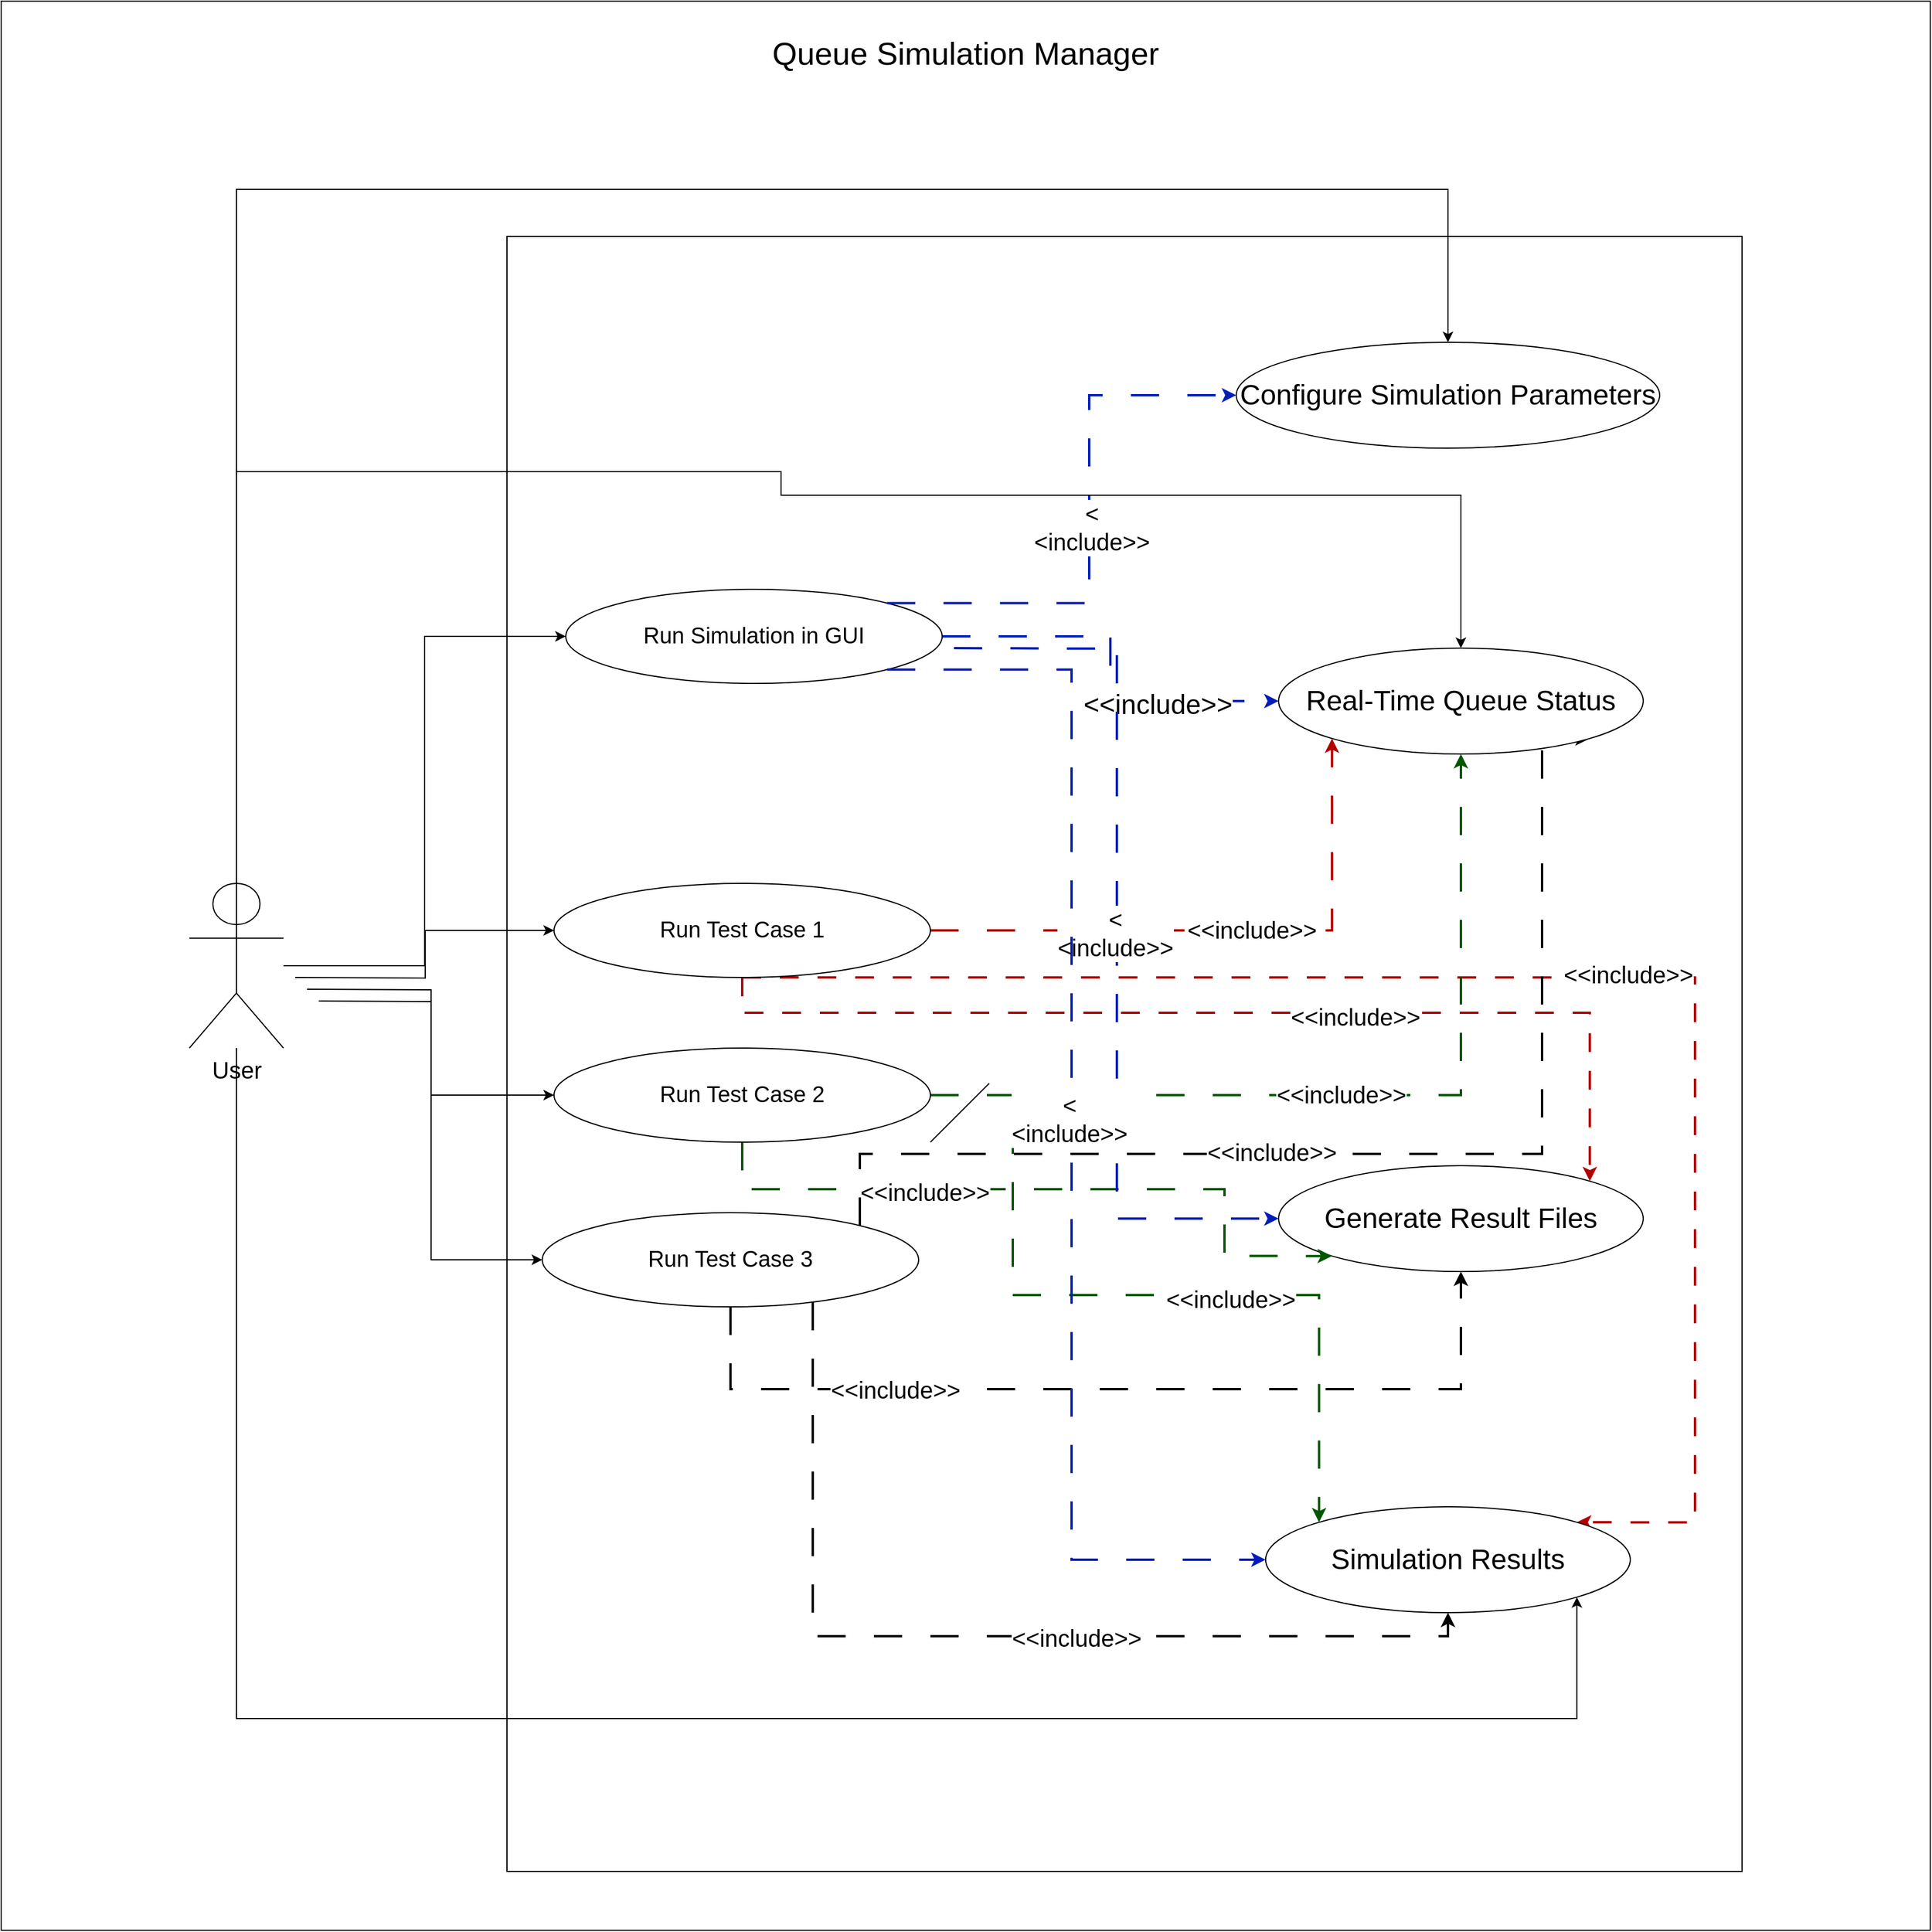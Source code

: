 <mxfile version="26.2.12">
  <diagram name="Pagină-1" id="zBcNoE6DdVG-2C60H48m">
    <mxGraphModel dx="1498" dy="1724" grid="1" gridSize="10" guides="1" tooltips="1" connect="1" arrows="1" fold="1" page="1" pageScale="1" pageWidth="827" pageHeight="1169" math="0" shadow="0">
      <root>
        <mxCell id="0" />
        <mxCell id="1" parent="0" />
        <mxCell id="sCxjkV4ZyE7PwAvwVUMb-3" value="" style="whiteSpace=wrap;html=1;aspect=fixed;" vertex="1" parent="1">
          <mxGeometry width="1640" height="1640" as="geometry" />
        </mxCell>
        <mxCell id="sCxjkV4ZyE7PwAvwVUMb-6" value="&lt;font style=&quot;font-size: 20px;&quot;&gt;User&lt;/font&gt;" style="shape=umlActor;verticalLabelPosition=bottom;verticalAlign=top;html=1;outlineConnect=0;" vertex="1" parent="1">
          <mxGeometry x="160" y="750" width="80" height="140" as="geometry" />
        </mxCell>
        <mxCell id="sCxjkV4ZyE7PwAvwVUMb-13" value="&lt;font style=&quot;font-size: 27px;&quot;&gt;Queue Simulation Manager&lt;/font&gt;" style="text;html=1;align=center;verticalAlign=middle;whiteSpace=wrap;rounded=0;" vertex="1" parent="1">
          <mxGeometry x="630" y="30" width="380" height="30" as="geometry" />
        </mxCell>
        <mxCell id="sCxjkV4ZyE7PwAvwVUMb-17" value="" style="rounded=0;whiteSpace=wrap;html=1;" vertex="1" parent="1">
          <mxGeometry x="430" y="200" width="1050" height="1390" as="geometry" />
        </mxCell>
        <mxCell id="sCxjkV4ZyE7PwAvwVUMb-34" style="edgeStyle=orthogonalEdgeStyle;rounded=0;orthogonalLoop=1;jettySize=auto;html=1;dashed=1;endArrow=classic;endFill=1;dashPattern=12 12;strokeWidth=2;fillColor=#0050ef;strokeColor=#001DBC;" edge="1" parent="1" source="sCxjkV4ZyE7PwAvwVUMb-18" target="sCxjkV4ZyE7PwAvwVUMb-26">
          <mxGeometry relative="1" as="geometry" />
        </mxCell>
        <mxCell id="sCxjkV4ZyE7PwAvwVUMb-36" value="&lt;font style=&quot;font-size: 23px;&quot;&gt;&amp;lt;&amp;lt;include&amp;gt;&amp;gt;&lt;/font&gt;" style="edgeLabel;html=1;align=center;verticalAlign=middle;resizable=0;points=[];" vertex="1" connectable="0" parent="sCxjkV4ZyE7PwAvwVUMb-34">
          <mxGeometry x="0.403" y="-3" relative="1" as="geometry">
            <mxPoint x="-1" as="offset" />
          </mxGeometry>
        </mxCell>
        <mxCell id="sCxjkV4ZyE7PwAvwVUMb-18" value="&lt;font style=&quot;font-size: 19px;&quot;&gt;Run Simulation in GUI&lt;/font&gt;" style="ellipse;whiteSpace=wrap;html=1;" vertex="1" parent="1">
          <mxGeometry x="480" y="500" width="320" height="80" as="geometry" />
        </mxCell>
        <mxCell id="sCxjkV4ZyE7PwAvwVUMb-19" value="&lt;span style=&quot;font-size: 24px;&quot;&gt;Generate Result Files&lt;/span&gt;" style="ellipse;whiteSpace=wrap;html=1;" vertex="1" parent="1">
          <mxGeometry x="1086" y="990" width="310" height="90" as="geometry" />
        </mxCell>
        <mxCell id="sCxjkV4ZyE7PwAvwVUMb-50" style="edgeStyle=orthogonalEdgeStyle;rounded=0;orthogonalLoop=1;jettySize=auto;html=1;entryX=0;entryY=1;entryDx=0;entryDy=0;dashed=1;dashPattern=12 12;strokeWidth=2;fillColor=#e51400;strokeColor=#B20000;" edge="1" parent="1" source="sCxjkV4ZyE7PwAvwVUMb-20" target="sCxjkV4ZyE7PwAvwVUMb-26">
          <mxGeometry relative="1" as="geometry" />
        </mxCell>
        <mxCell id="sCxjkV4ZyE7PwAvwVUMb-53" value="&lt;font style=&quot;font-size: 20px;&quot;&gt;&amp;lt;&amp;lt;include&amp;gt;&amp;gt;&lt;/font&gt;" style="edgeLabel;html=1;align=center;verticalAlign=middle;resizable=0;points=[];" vertex="1" connectable="0" parent="sCxjkV4ZyE7PwAvwVUMb-50">
          <mxGeometry x="0.078" y="1" relative="1" as="geometry">
            <mxPoint x="1" as="offset" />
          </mxGeometry>
        </mxCell>
        <mxCell id="sCxjkV4ZyE7PwAvwVUMb-54" style="edgeStyle=orthogonalEdgeStyle;rounded=0;orthogonalLoop=1;jettySize=auto;html=1;entryX=1;entryY=0;entryDx=0;entryDy=0;dashed=1;dashPattern=8 8;strokeWidth=2;fillColor=#e51400;strokeColor=#B20000;" edge="1" parent="1" source="sCxjkV4ZyE7PwAvwVUMb-20" target="sCxjkV4ZyE7PwAvwVUMb-19">
          <mxGeometry relative="1" as="geometry">
            <Array as="points">
              <mxPoint x="630" y="860" />
              <mxPoint x="1351" y="860" />
            </Array>
          </mxGeometry>
        </mxCell>
        <mxCell id="sCxjkV4ZyE7PwAvwVUMb-55" value="&lt;font style=&quot;font-size: 20px;&quot;&gt;&amp;lt;&amp;lt;include&amp;gt;&amp;gt;&lt;/font&gt;" style="edgeLabel;html=1;align=center;verticalAlign=middle;resizable=0;points=[];" vertex="1" connectable="0" parent="sCxjkV4ZyE7PwAvwVUMb-54">
          <mxGeometry x="0.233" y="-3" relative="1" as="geometry">
            <mxPoint as="offset" />
          </mxGeometry>
        </mxCell>
        <mxCell id="sCxjkV4ZyE7PwAvwVUMb-56" style="edgeStyle=orthogonalEdgeStyle;rounded=0;orthogonalLoop=1;jettySize=auto;html=1;entryX=1;entryY=0;entryDx=0;entryDy=0;dashed=1;dashPattern=8 8;strokeWidth=2;fillColor=#e51400;strokeColor=#B20000;" edge="1" parent="1" source="sCxjkV4ZyE7PwAvwVUMb-20" target="sCxjkV4ZyE7PwAvwVUMb-24">
          <mxGeometry relative="1" as="geometry">
            <Array as="points">
              <mxPoint x="1440" y="830" />
              <mxPoint x="1440" y="1293" />
            </Array>
          </mxGeometry>
        </mxCell>
        <mxCell id="sCxjkV4ZyE7PwAvwVUMb-57" value="&lt;font style=&quot;font-size: 20px;&quot;&gt;&amp;lt;&amp;lt;include&amp;gt;&amp;gt;&lt;/font&gt;" style="edgeLabel;html=1;align=center;verticalAlign=middle;resizable=0;points=[];" vertex="1" connectable="0" parent="sCxjkV4ZyE7PwAvwVUMb-56">
          <mxGeometry x="0.095" y="3" relative="1" as="geometry">
            <mxPoint x="1" as="offset" />
          </mxGeometry>
        </mxCell>
        <mxCell id="sCxjkV4ZyE7PwAvwVUMb-20" value="&lt;font style=&quot;font-size: 19px;&quot;&gt;Run Test Case 1&lt;/font&gt;" style="ellipse;whiteSpace=wrap;html=1;" vertex="1" parent="1">
          <mxGeometry x="470" y="750" width="320" height="80" as="geometry" />
        </mxCell>
        <mxCell id="sCxjkV4ZyE7PwAvwVUMb-58" style="edgeStyle=orthogonalEdgeStyle;rounded=0;orthogonalLoop=1;jettySize=auto;html=1;entryX=0.5;entryY=1;entryDx=0;entryDy=0;dashed=1;dashPattern=12 12;strokeWidth=2;fillColor=#008a00;strokeColor=#005700;" edge="1" parent="1" source="sCxjkV4ZyE7PwAvwVUMb-21" target="sCxjkV4ZyE7PwAvwVUMb-26">
          <mxGeometry relative="1" as="geometry" />
        </mxCell>
        <mxCell id="sCxjkV4ZyE7PwAvwVUMb-59" value="&lt;font style=&quot;font-size: 20px;&quot;&gt;&amp;lt;&amp;lt;include&amp;gt;&amp;gt;&lt;/font&gt;" style="edgeLabel;html=1;align=center;verticalAlign=middle;resizable=0;points=[];" vertex="1" connectable="0" parent="sCxjkV4ZyE7PwAvwVUMb-58">
          <mxGeometry x="-0.062" y="1" relative="1" as="geometry">
            <mxPoint x="1" as="offset" />
          </mxGeometry>
        </mxCell>
        <mxCell id="sCxjkV4ZyE7PwAvwVUMb-60" style="edgeStyle=orthogonalEdgeStyle;rounded=0;orthogonalLoop=1;jettySize=auto;html=1;entryX=0;entryY=1;entryDx=0;entryDy=0;dashed=1;dashPattern=12 12;strokeWidth=2;fillColor=#008a00;strokeColor=#005700;" edge="1" parent="1" source="sCxjkV4ZyE7PwAvwVUMb-21" target="sCxjkV4ZyE7PwAvwVUMb-19">
          <mxGeometry relative="1" as="geometry">
            <Array as="points">
              <mxPoint x="630" y="1010" />
              <mxPoint x="1040" y="1010" />
              <mxPoint x="1040" y="1067" />
            </Array>
          </mxGeometry>
        </mxCell>
        <mxCell id="sCxjkV4ZyE7PwAvwVUMb-61" value="&lt;font style=&quot;font-size: 20px;&quot;&gt;&amp;lt;&amp;lt;include&amp;gt;&amp;gt;&lt;/font&gt;" style="edgeLabel;html=1;align=center;verticalAlign=middle;resizable=0;points=[];" vertex="1" connectable="0" parent="sCxjkV4ZyE7PwAvwVUMb-60">
          <mxGeometry x="-0.351" y="-2" relative="1" as="geometry">
            <mxPoint x="1" as="offset" />
          </mxGeometry>
        </mxCell>
        <mxCell id="sCxjkV4ZyE7PwAvwVUMb-62" style="edgeStyle=orthogonalEdgeStyle;rounded=0;orthogonalLoop=1;jettySize=auto;html=1;entryX=0;entryY=0;entryDx=0;entryDy=0;dashed=1;dashPattern=12 12;strokeWidth=2;fillColor=#008a00;strokeColor=#005700;" edge="1" parent="1" source="sCxjkV4ZyE7PwAvwVUMb-21" target="sCxjkV4ZyE7PwAvwVUMb-24">
          <mxGeometry relative="1" as="geometry">
            <Array as="points">
              <mxPoint x="860" y="930" />
              <mxPoint x="860" y="1100" />
              <mxPoint x="1120" y="1100" />
            </Array>
          </mxGeometry>
        </mxCell>
        <mxCell id="sCxjkV4ZyE7PwAvwVUMb-63" value="&lt;font style=&quot;font-size: 20px;&quot;&gt;&amp;lt;&amp;lt;include&amp;gt;&amp;gt;&lt;/font&gt;" style="edgeLabel;html=1;align=center;verticalAlign=middle;resizable=0;points=[];" vertex="1" connectable="0" parent="sCxjkV4ZyE7PwAvwVUMb-62">
          <mxGeometry x="0.224" y="-3" relative="1" as="geometry">
            <mxPoint as="offset" />
          </mxGeometry>
        </mxCell>
        <mxCell id="sCxjkV4ZyE7PwAvwVUMb-21" value="&lt;font style=&quot;font-size: 19px;&quot;&gt;Run Test Case 2&lt;/font&gt;" style="ellipse;whiteSpace=wrap;html=1;" vertex="1" parent="1">
          <mxGeometry x="470" y="890" width="320" height="80" as="geometry" />
        </mxCell>
        <mxCell id="sCxjkV4ZyE7PwAvwVUMb-64" style="edgeStyle=orthogonalEdgeStyle;rounded=0;orthogonalLoop=1;jettySize=auto;html=1;entryX=1;entryY=1;entryDx=0;entryDy=0;dashed=1;dashPattern=12 12;strokeWidth=2;" edge="1" parent="1" source="sCxjkV4ZyE7PwAvwVUMb-22" target="sCxjkV4ZyE7PwAvwVUMb-26">
          <mxGeometry relative="1" as="geometry">
            <Array as="points">
              <mxPoint x="730" y="980" />
              <mxPoint x="1310" y="980" />
              <mxPoint x="1310" y="627" />
            </Array>
          </mxGeometry>
        </mxCell>
        <mxCell id="sCxjkV4ZyE7PwAvwVUMb-65" value="&lt;font style=&quot;font-size: 20px;&quot;&gt;&amp;lt;&amp;lt;include&amp;gt;&amp;gt;&lt;/font&gt;" style="edgeLabel;html=1;align=center;verticalAlign=middle;resizable=0;points=[];" vertex="1" connectable="0" parent="sCxjkV4ZyE7PwAvwVUMb-64">
          <mxGeometry x="-0.206" y="2" relative="1" as="geometry">
            <mxPoint as="offset" />
          </mxGeometry>
        </mxCell>
        <mxCell id="sCxjkV4ZyE7PwAvwVUMb-66" style="edgeStyle=orthogonalEdgeStyle;rounded=0;orthogonalLoop=1;jettySize=auto;html=1;entryX=0.5;entryY=1;entryDx=0;entryDy=0;dashed=1;dashPattern=12 12;strokeWidth=2;" edge="1" parent="1" source="sCxjkV4ZyE7PwAvwVUMb-22" target="sCxjkV4ZyE7PwAvwVUMb-19">
          <mxGeometry relative="1" as="geometry">
            <Array as="points">
              <mxPoint x="620" y="1180" />
              <mxPoint x="1241" y="1180" />
            </Array>
          </mxGeometry>
        </mxCell>
        <mxCell id="sCxjkV4ZyE7PwAvwVUMb-67" value="&lt;font style=&quot;font-size: 20px;&quot;&gt;&amp;lt;&amp;lt;include&amp;gt;&amp;gt;&lt;/font&gt;" style="edgeLabel;html=1;align=center;verticalAlign=middle;resizable=0;points=[];" vertex="1" connectable="0" parent="sCxjkV4ZyE7PwAvwVUMb-66">
          <mxGeometry x="-0.473" relative="1" as="geometry">
            <mxPoint x="1" as="offset" />
          </mxGeometry>
        </mxCell>
        <mxCell id="sCxjkV4ZyE7PwAvwVUMb-68" style="edgeStyle=orthogonalEdgeStyle;rounded=0;orthogonalLoop=1;jettySize=auto;html=1;entryX=0.5;entryY=1;entryDx=0;entryDy=0;dashed=1;dashPattern=12 12;strokeWidth=2;" edge="1" parent="1" source="sCxjkV4ZyE7PwAvwVUMb-22" target="sCxjkV4ZyE7PwAvwVUMb-24">
          <mxGeometry relative="1" as="geometry">
            <Array as="points">
              <mxPoint x="690" y="1390" />
              <mxPoint x="1230" y="1390" />
            </Array>
          </mxGeometry>
        </mxCell>
        <mxCell id="sCxjkV4ZyE7PwAvwVUMb-69" value="&lt;font style=&quot;font-size: 20px;&quot;&gt;&amp;lt;&amp;lt;include&amp;gt;&amp;gt;&lt;/font&gt;" style="edgeLabel;html=1;align=center;verticalAlign=middle;resizable=0;points=[];" vertex="1" connectable="0" parent="sCxjkV4ZyE7PwAvwVUMb-68">
          <mxGeometry x="0.203" y="-1" relative="1" as="geometry">
            <mxPoint as="offset" />
          </mxGeometry>
        </mxCell>
        <mxCell id="sCxjkV4ZyE7PwAvwVUMb-22" value="&lt;font style=&quot;font-size: 19px;&quot;&gt;Run Test Case 3&lt;/font&gt;" style="ellipse;whiteSpace=wrap;html=1;" vertex="1" parent="1">
          <mxGeometry x="460" y="1030" width="320" height="80" as="geometry" />
        </mxCell>
        <mxCell id="sCxjkV4ZyE7PwAvwVUMb-24" value="&lt;font style=&quot;font-size: 24px;&quot;&gt;Simulation Results&lt;/font&gt;" style="ellipse;whiteSpace=wrap;html=1;" vertex="1" parent="1">
          <mxGeometry x="1075" y="1280" width="310" height="90" as="geometry" />
        </mxCell>
        <mxCell id="sCxjkV4ZyE7PwAvwVUMb-25" value="&lt;font style=&quot;font-size: 24px;&quot;&gt;Configure Simulation Parameters&lt;/font&gt;" style="ellipse;whiteSpace=wrap;html=1;" vertex="1" parent="1">
          <mxGeometry x="1050" y="290" width="360" height="90" as="geometry" />
        </mxCell>
        <mxCell id="sCxjkV4ZyE7PwAvwVUMb-26" value="&lt;font style=&quot;font-size: 24px;&quot;&gt;Real-Time Queue Status&lt;/font&gt;" style="ellipse;whiteSpace=wrap;html=1;" vertex="1" parent="1">
          <mxGeometry x="1086" y="550" width="310" height="90" as="geometry" />
        </mxCell>
        <mxCell id="sCxjkV4ZyE7PwAvwVUMb-35" style="edgeStyle=orthogonalEdgeStyle;rounded=0;orthogonalLoop=1;jettySize=auto;html=1;dashed=1;endArrow=classic;endFill=1;dashPattern=12 12;entryX=0;entryY=0.5;entryDx=0;entryDy=0;strokeWidth=2;fillColor=#0050ef;strokeColor=#001DBC;" edge="1" parent="1" target="sCxjkV4ZyE7PwAvwVUMb-19">
          <mxGeometry relative="1" as="geometry">
            <mxPoint x="810" y="550" as="sourcePoint" />
            <mxPoint x="1096" y="605" as="targetPoint" />
          </mxGeometry>
        </mxCell>
        <mxCell id="sCxjkV4ZyE7PwAvwVUMb-39" value="&lt;font style=&quot;font-size: 20px;&quot;&gt;&amp;lt;&lt;/font&gt;&lt;div&gt;&lt;font style=&quot;font-size: 20px;&quot;&gt;&amp;lt;include&amp;gt;&amp;gt;&lt;/font&gt;&lt;/div&gt;" style="edgeLabel;html=1;align=center;verticalAlign=middle;resizable=0;points=[];" vertex="1" connectable="0" parent="sCxjkV4ZyE7PwAvwVUMb-35">
          <mxGeometry x="-0.002" y="-2" relative="1" as="geometry">
            <mxPoint as="offset" />
          </mxGeometry>
        </mxCell>
        <mxCell id="sCxjkV4ZyE7PwAvwVUMb-40" style="edgeStyle=orthogonalEdgeStyle;rounded=0;orthogonalLoop=1;jettySize=auto;html=1;dashed=1;endArrow=classic;endFill=1;dashPattern=12 12;entryX=0;entryY=0.5;entryDx=0;entryDy=0;exitX=1;exitY=0;exitDx=0;exitDy=0;strokeWidth=2;fillColor=#0050ef;strokeColor=#001DBC;" edge="1" parent="1" source="sCxjkV4ZyE7PwAvwVUMb-18" target="sCxjkV4ZyE7PwAvwVUMb-25">
          <mxGeometry relative="1" as="geometry">
            <mxPoint x="820" y="560" as="sourcePoint" />
            <mxPoint x="1096" y="1045" as="targetPoint" />
          </mxGeometry>
        </mxCell>
        <mxCell id="sCxjkV4ZyE7PwAvwVUMb-41" value="&lt;font style=&quot;font-size: 20px;&quot;&gt;&amp;lt;&lt;/font&gt;&lt;div&gt;&lt;font style=&quot;font-size: 20px;&quot;&gt;&amp;lt;include&amp;gt;&amp;gt;&lt;/font&gt;&lt;/div&gt;" style="edgeLabel;html=1;align=center;verticalAlign=middle;resizable=0;points=[];" vertex="1" connectable="0" parent="sCxjkV4ZyE7PwAvwVUMb-40">
          <mxGeometry x="-0.002" y="-2" relative="1" as="geometry">
            <mxPoint as="offset" />
          </mxGeometry>
        </mxCell>
        <mxCell id="sCxjkV4ZyE7PwAvwVUMb-42" style="edgeStyle=orthogonalEdgeStyle;rounded=0;orthogonalLoop=1;jettySize=auto;html=1;dashed=1;endArrow=classic;endFill=1;dashPattern=12 12;entryX=0;entryY=0.5;entryDx=0;entryDy=0;exitX=1;exitY=1;exitDx=0;exitDy=0;strokeWidth=2;fillColor=#0050ef;strokeColor=#001DBC;" edge="1" parent="1" source="sCxjkV4ZyE7PwAvwVUMb-18" target="sCxjkV4ZyE7PwAvwVUMb-24">
          <mxGeometry relative="1" as="geometry">
            <mxPoint x="830" y="570" as="sourcePoint" />
            <mxPoint x="1106" y="1055" as="targetPoint" />
            <Array as="points">
              <mxPoint x="910" y="568" />
              <mxPoint x="910" y="1325" />
            </Array>
          </mxGeometry>
        </mxCell>
        <mxCell id="sCxjkV4ZyE7PwAvwVUMb-43" value="&lt;font style=&quot;font-size: 20px;&quot;&gt;&amp;lt;&lt;/font&gt;&lt;div&gt;&lt;font style=&quot;font-size: 20px;&quot;&gt;&amp;lt;include&amp;gt;&amp;gt;&lt;/font&gt;&lt;/div&gt;" style="edgeLabel;html=1;align=center;verticalAlign=middle;resizable=0;points=[];" vertex="1" connectable="0" parent="sCxjkV4ZyE7PwAvwVUMb-42">
          <mxGeometry x="-0.002" y="-2" relative="1" as="geometry">
            <mxPoint as="offset" />
          </mxGeometry>
        </mxCell>
        <mxCell id="sCxjkV4ZyE7PwAvwVUMb-70" value="" style="endArrow=none;html=1;rounded=0;" edge="1" parent="1">
          <mxGeometry width="50" height="50" relative="1" as="geometry">
            <mxPoint x="790" y="970" as="sourcePoint" />
            <mxPoint x="840" y="920" as="targetPoint" />
          </mxGeometry>
        </mxCell>
        <mxCell id="sCxjkV4ZyE7PwAvwVUMb-71" style="edgeStyle=orthogonalEdgeStyle;rounded=0;orthogonalLoop=1;jettySize=auto;html=1;entryX=0.5;entryY=0;entryDx=0;entryDy=0;" edge="1" parent="1" target="sCxjkV4ZyE7PwAvwVUMb-25">
          <mxGeometry relative="1" as="geometry">
            <mxPoint x="200" y="820" as="sourcePoint" />
            <Array as="points">
              <mxPoint x="200" y="160" />
              <mxPoint x="1230" y="160" />
            </Array>
          </mxGeometry>
        </mxCell>
        <mxCell id="sCxjkV4ZyE7PwAvwVUMb-72" style="edgeStyle=orthogonalEdgeStyle;rounded=0;orthogonalLoop=1;jettySize=auto;html=1;entryX=0.5;entryY=0;entryDx=0;entryDy=0;" edge="1" parent="1" source="sCxjkV4ZyE7PwAvwVUMb-6" target="sCxjkV4ZyE7PwAvwVUMb-26">
          <mxGeometry relative="1" as="geometry">
            <Array as="points">
              <mxPoint x="200" y="400" />
              <mxPoint x="663" y="400" />
              <mxPoint x="663" y="420" />
              <mxPoint x="1241" y="420" />
            </Array>
          </mxGeometry>
        </mxCell>
        <mxCell id="sCxjkV4ZyE7PwAvwVUMb-73" style="edgeStyle=orthogonalEdgeStyle;rounded=0;orthogonalLoop=1;jettySize=auto;html=1;entryX=1;entryY=1;entryDx=0;entryDy=0;" edge="1" parent="1" source="sCxjkV4ZyE7PwAvwVUMb-6" target="sCxjkV4ZyE7PwAvwVUMb-24">
          <mxGeometry relative="1" as="geometry">
            <Array as="points">
              <mxPoint x="200" y="1460" />
              <mxPoint x="1340" y="1460" />
            </Array>
          </mxGeometry>
        </mxCell>
        <mxCell id="sCxjkV4ZyE7PwAvwVUMb-74" style="edgeStyle=orthogonalEdgeStyle;rounded=0;orthogonalLoop=1;jettySize=auto;html=1;entryX=0;entryY=0.5;entryDx=0;entryDy=0;" edge="1" parent="1" source="sCxjkV4ZyE7PwAvwVUMb-6" target="sCxjkV4ZyE7PwAvwVUMb-18">
          <mxGeometry relative="1" as="geometry" />
        </mxCell>
        <mxCell id="sCxjkV4ZyE7PwAvwVUMb-75" style="edgeStyle=orthogonalEdgeStyle;rounded=0;orthogonalLoop=1;jettySize=auto;html=1;entryX=0;entryY=0.5;entryDx=0;entryDy=0;" edge="1" parent="1" target="sCxjkV4ZyE7PwAvwVUMb-20">
          <mxGeometry relative="1" as="geometry">
            <mxPoint x="250" y="830" as="sourcePoint" />
            <mxPoint x="490" y="550" as="targetPoint" />
          </mxGeometry>
        </mxCell>
        <mxCell id="sCxjkV4ZyE7PwAvwVUMb-76" style="edgeStyle=orthogonalEdgeStyle;rounded=0;orthogonalLoop=1;jettySize=auto;html=1;entryX=0;entryY=0.5;entryDx=0;entryDy=0;" edge="1" parent="1" target="sCxjkV4ZyE7PwAvwVUMb-21">
          <mxGeometry relative="1" as="geometry">
            <mxPoint x="260" y="840" as="sourcePoint" />
            <mxPoint x="480" y="800" as="targetPoint" />
          </mxGeometry>
        </mxCell>
        <mxCell id="sCxjkV4ZyE7PwAvwVUMb-77" style="edgeStyle=orthogonalEdgeStyle;rounded=0;orthogonalLoop=1;jettySize=auto;html=1;entryX=0;entryY=0.5;entryDx=0;entryDy=0;" edge="1" parent="1" target="sCxjkV4ZyE7PwAvwVUMb-22">
          <mxGeometry relative="1" as="geometry">
            <mxPoint x="270" y="850" as="sourcePoint" />
            <mxPoint x="490" y="810" as="targetPoint" />
          </mxGeometry>
        </mxCell>
      </root>
    </mxGraphModel>
  </diagram>
</mxfile>
